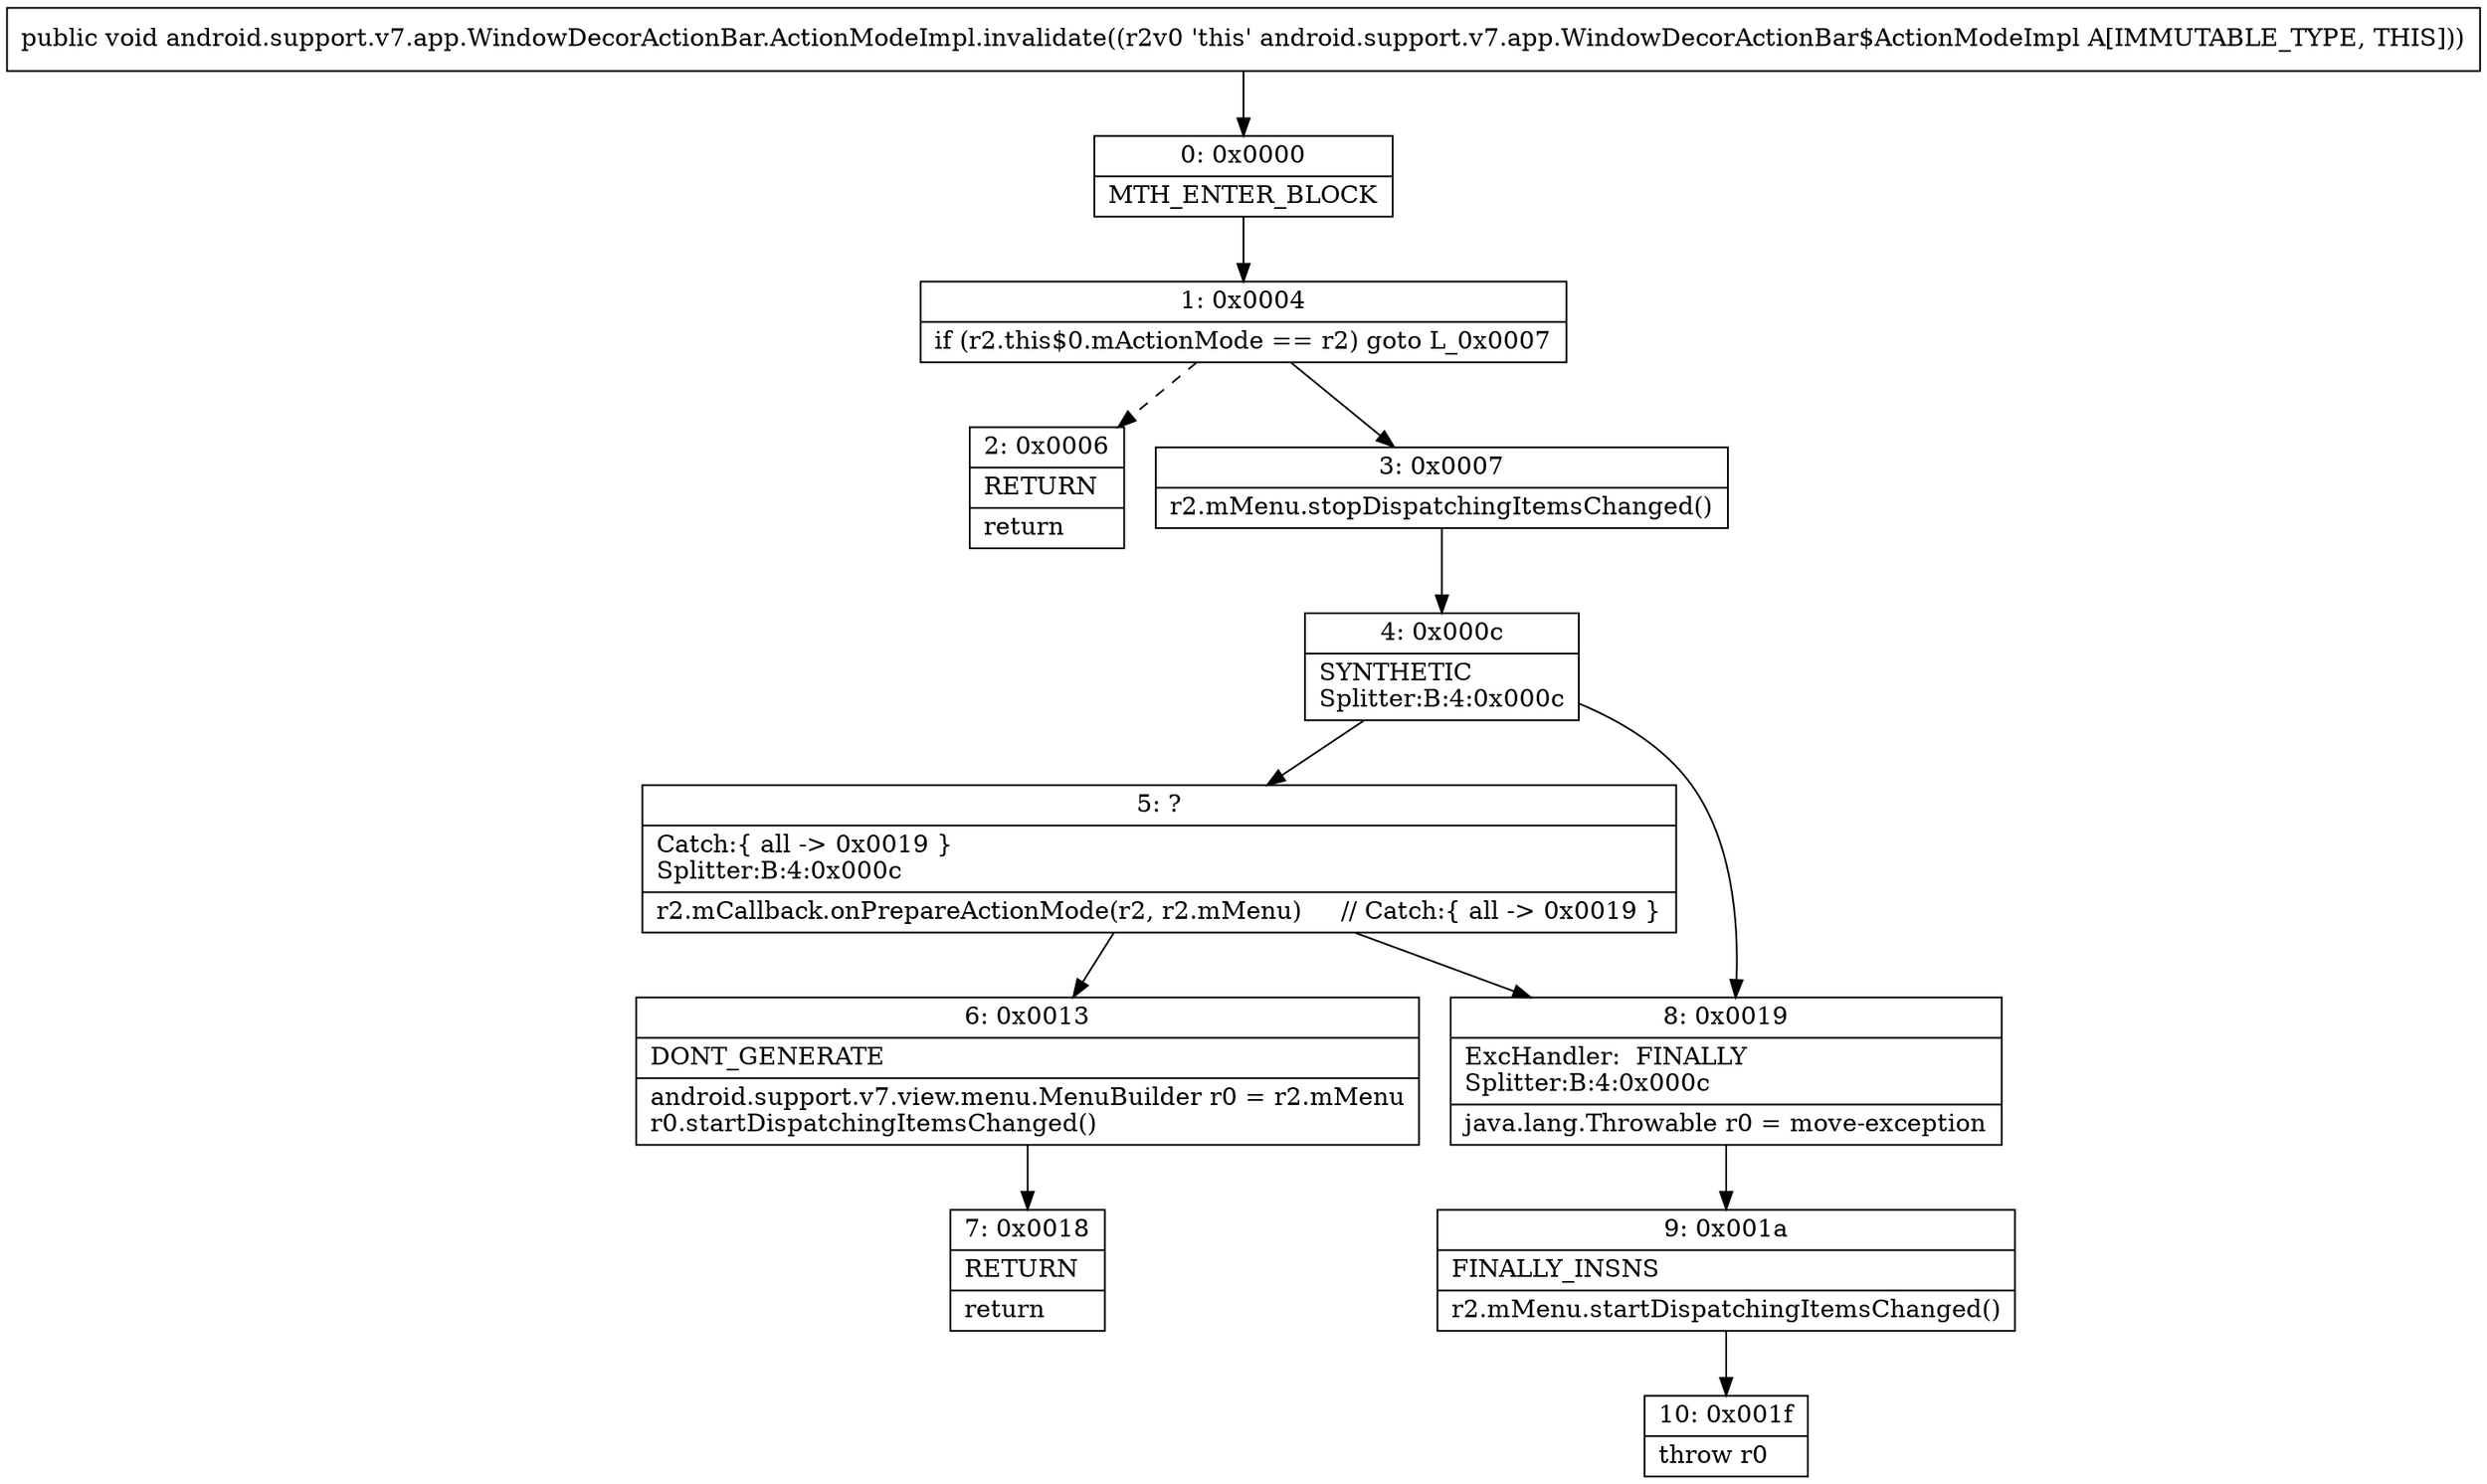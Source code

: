 digraph "CFG forandroid.support.v7.app.WindowDecorActionBar.ActionModeImpl.invalidate()V" {
Node_0 [shape=record,label="{0\:\ 0x0000|MTH_ENTER_BLOCK\l}"];
Node_1 [shape=record,label="{1\:\ 0x0004|if (r2.this$0.mActionMode == r2) goto L_0x0007\l}"];
Node_2 [shape=record,label="{2\:\ 0x0006|RETURN\l|return\l}"];
Node_3 [shape=record,label="{3\:\ 0x0007|r2.mMenu.stopDispatchingItemsChanged()\l}"];
Node_4 [shape=record,label="{4\:\ 0x000c|SYNTHETIC\lSplitter:B:4:0x000c\l}"];
Node_5 [shape=record,label="{5\:\ ?|Catch:\{ all \-\> 0x0019 \}\lSplitter:B:4:0x000c\l|r2.mCallback.onPrepareActionMode(r2, r2.mMenu)     \/\/ Catch:\{ all \-\> 0x0019 \}\l}"];
Node_6 [shape=record,label="{6\:\ 0x0013|DONT_GENERATE\l|android.support.v7.view.menu.MenuBuilder r0 = r2.mMenu\lr0.startDispatchingItemsChanged()\l}"];
Node_7 [shape=record,label="{7\:\ 0x0018|RETURN\l|return\l}"];
Node_8 [shape=record,label="{8\:\ 0x0019|ExcHandler:  FINALLY\lSplitter:B:4:0x000c\l|java.lang.Throwable r0 = move\-exception\l}"];
Node_9 [shape=record,label="{9\:\ 0x001a|FINALLY_INSNS\l|r2.mMenu.startDispatchingItemsChanged()\l}"];
Node_10 [shape=record,label="{10\:\ 0x001f|throw r0\l}"];
MethodNode[shape=record,label="{public void android.support.v7.app.WindowDecorActionBar.ActionModeImpl.invalidate((r2v0 'this' android.support.v7.app.WindowDecorActionBar$ActionModeImpl A[IMMUTABLE_TYPE, THIS])) }"];
MethodNode -> Node_0;
Node_0 -> Node_1;
Node_1 -> Node_2[style=dashed];
Node_1 -> Node_3;
Node_3 -> Node_4;
Node_4 -> Node_5;
Node_4 -> Node_8;
Node_5 -> Node_6;
Node_5 -> Node_8;
Node_6 -> Node_7;
Node_8 -> Node_9;
Node_9 -> Node_10;
}

